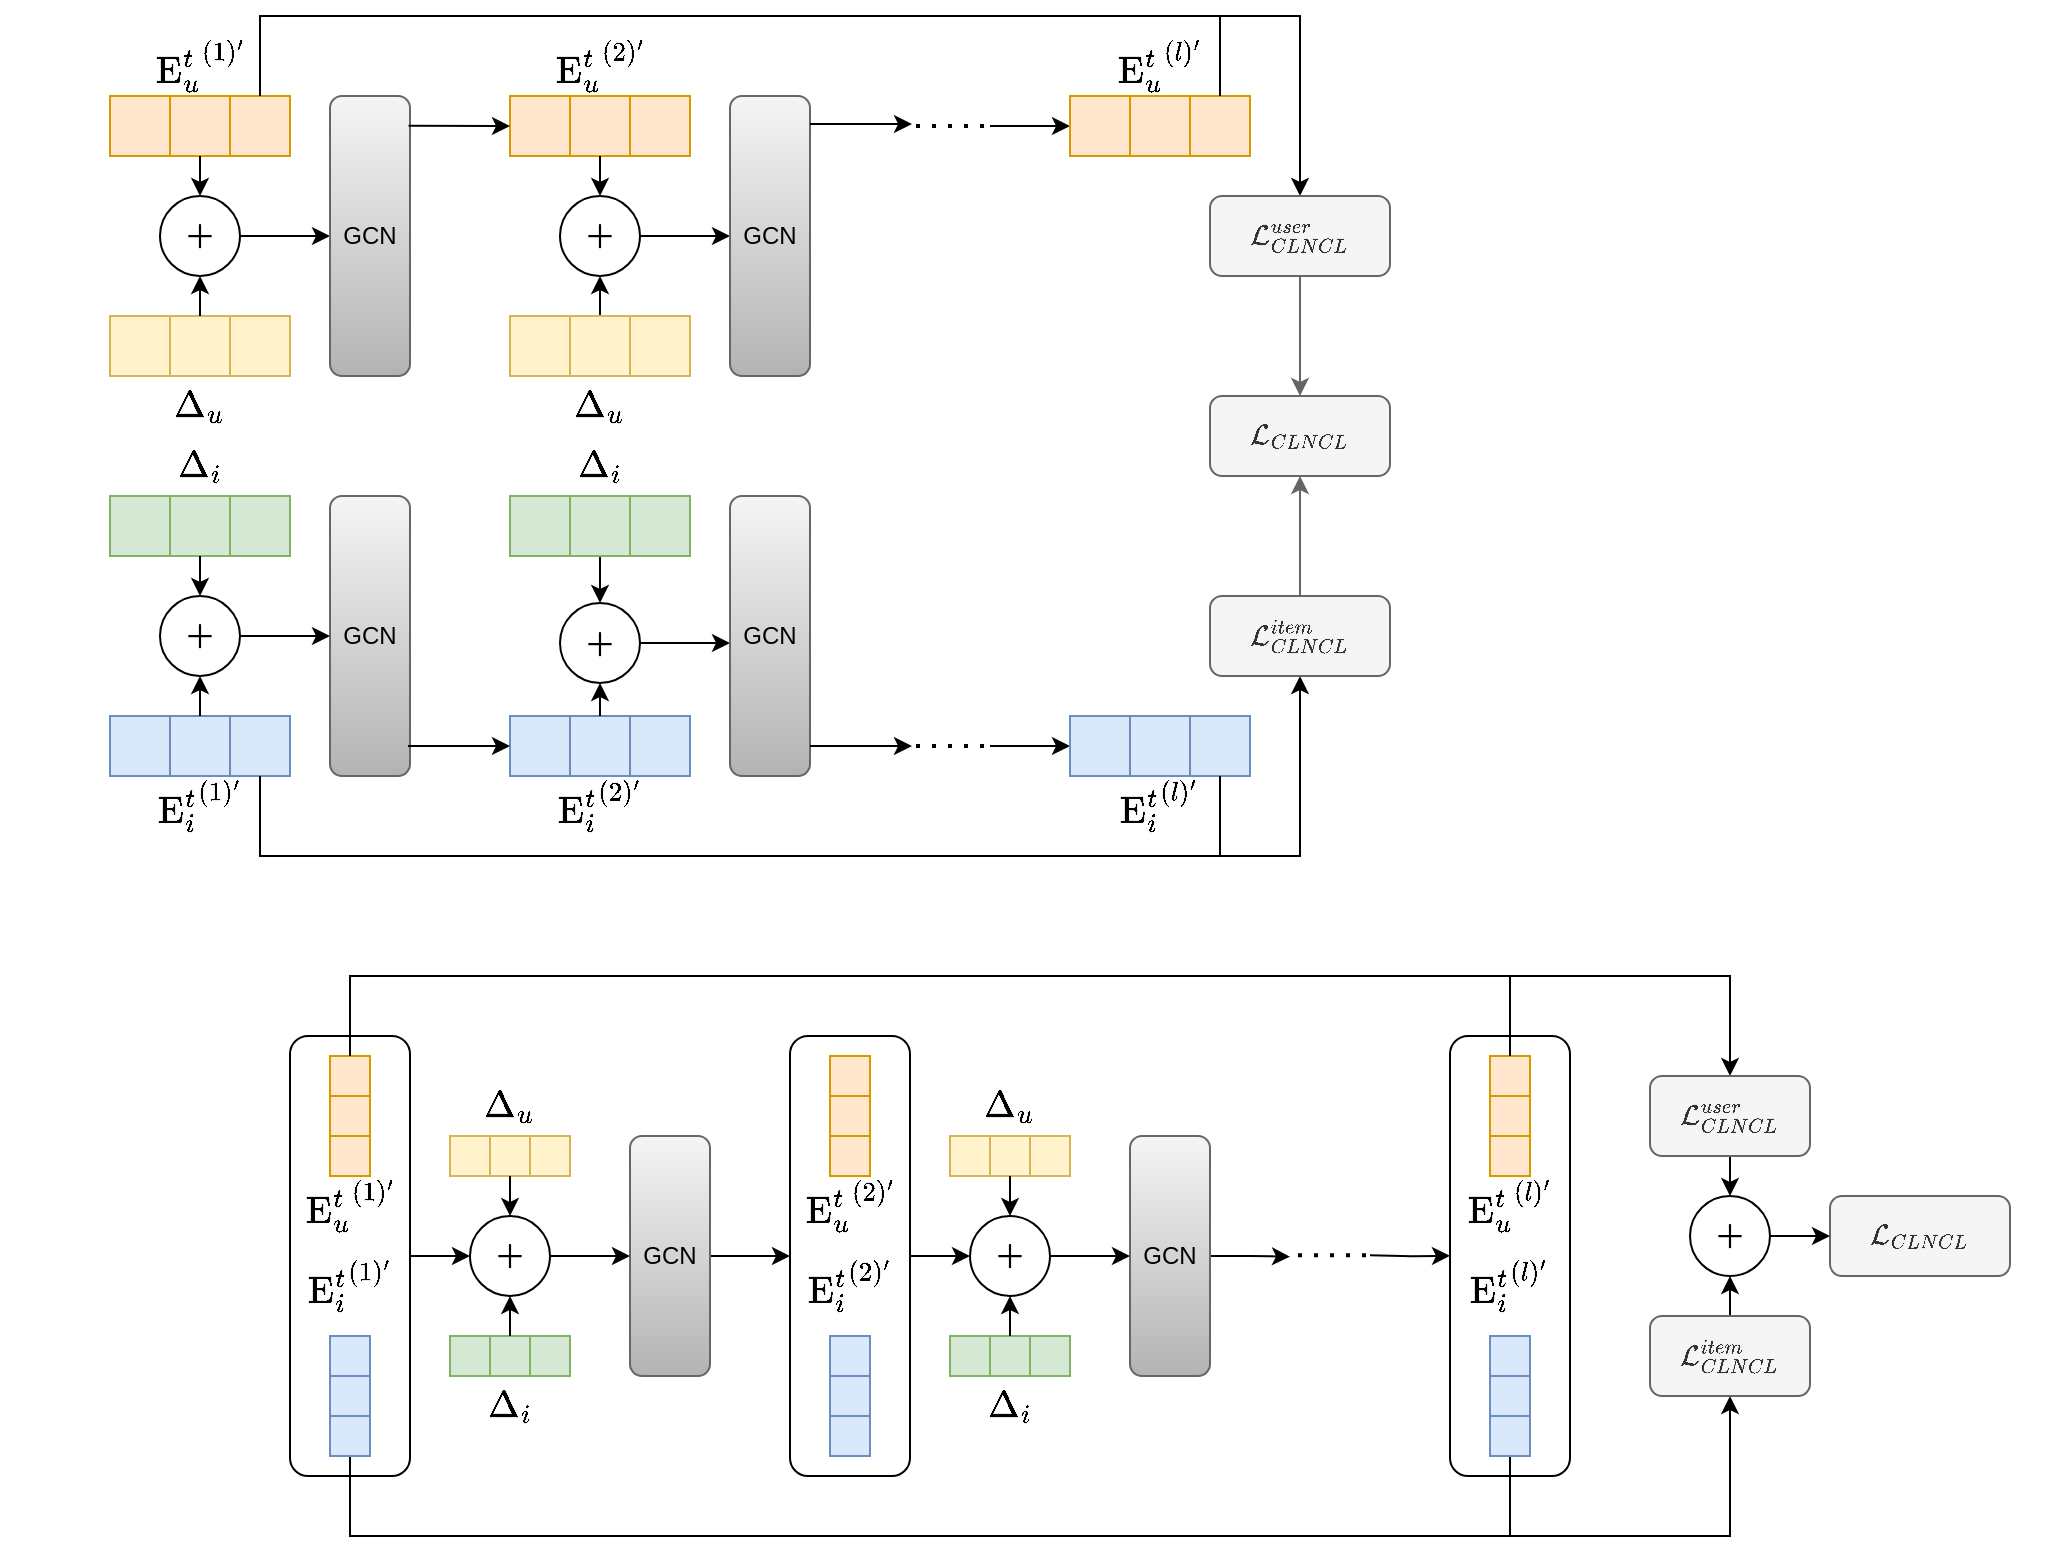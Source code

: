 <mxfile version="24.7.7">
  <diagram name="第 1 页" id="0odNos-ram8B0JtTMt9t">
    <mxGraphModel dx="1155" dy="623" grid="1" gridSize="10" guides="1" tooltips="1" connect="1" arrows="1" fold="1" page="1" pageScale="1" pageWidth="1169" pageHeight="827" math="1" shadow="0">
      <root>
        <mxCell id="0" />
        <mxCell id="1" parent="0" />
        <mxCell id="hxnIVphIfkXCkqFVnGNQ-376" value="" style="rounded=1;whiteSpace=wrap;html=1;" vertex="1" parent="1">
          <mxGeometry x="760" y="520" width="60" height="220" as="geometry" />
        </mxCell>
        <mxCell id="hxnIVphIfkXCkqFVnGNQ-290" value="" style="rounded=1;whiteSpace=wrap;html=1;" vertex="1" parent="1">
          <mxGeometry x="180" y="520" width="60" height="220" as="geometry" />
        </mxCell>
        <mxCell id="hxnIVphIfkXCkqFVnGNQ-313" style="edgeStyle=orthogonalEdgeStyle;rounded=0;orthogonalLoop=1;jettySize=auto;html=1;exitX=1;exitY=0.5;exitDx=0;exitDy=0;entryX=0;entryY=0.5;entryDx=0;entryDy=0;" edge="1" parent="1" source="hxnIVphIfkXCkqFVnGNQ-290" target="hxnIVphIfkXCkqFVnGNQ-314">
          <mxGeometry relative="1" as="geometry">
            <mxPoint x="300" y="630.333" as="targetPoint" />
          </mxGeometry>
        </mxCell>
        <mxCell id="hxnIVphIfkXCkqFVnGNQ-363" style="edgeStyle=orthogonalEdgeStyle;rounded=0;orthogonalLoop=1;jettySize=auto;html=1;exitX=1;exitY=0.5;exitDx=0;exitDy=0;entryX=1;entryY=0.5;entryDx=0;entryDy=0;endArrow=none;endFill=0;" edge="1" parent="1" source="hxnIVphIfkXCkqFVnGNQ-288" target="hxnIVphIfkXCkqFVnGNQ-385">
          <mxGeometry relative="1" as="geometry">
            <mxPoint x="790" y="740" as="targetPoint" />
            <Array as="points">
              <mxPoint x="210" y="770" />
              <mxPoint x="790" y="770" />
            </Array>
          </mxGeometry>
        </mxCell>
        <mxCell id="hxnIVphIfkXCkqFVnGNQ-103" style="edgeStyle=orthogonalEdgeStyle;rounded=0;orthogonalLoop=1;jettySize=auto;html=1;exitX=1;exitY=0.5;exitDx=0;exitDy=0;entryX=0;entryY=0.5;entryDx=0;entryDy=0;" edge="1" parent="1" source="hxnIVphIfkXCkqFVnGNQ-24">
          <mxGeometry relative="1" as="geometry">
            <mxPoint x="200" y="120" as="targetPoint" />
          </mxGeometry>
        </mxCell>
        <mxCell id="hxnIVphIfkXCkqFVnGNQ-24" value="&lt;font style=&quot;font-size: 16px;&quot;&gt;＋&lt;/font&gt;" style="ellipse;whiteSpace=wrap;html=1;aspect=fixed;" vertex="1" parent="1">
          <mxGeometry x="115" y="100" width="40" height="40" as="geometry" />
        </mxCell>
        <mxCell id="hxnIVphIfkXCkqFVnGNQ-38" value="GCN" style="rounded=1;whiteSpace=wrap;html=1;fillColor=#f5f5f5;gradientColor=#b3b3b3;strokeColor=#666666;" vertex="1" parent="1">
          <mxGeometry x="200" y="250" width="40" height="140" as="geometry" />
        </mxCell>
        <mxCell id="hxnIVphIfkXCkqFVnGNQ-217" style="edgeStyle=orthogonalEdgeStyle;rounded=0;orthogonalLoop=1;jettySize=auto;html=1;exitX=1;exitY=0.5;exitDx=0;exitDy=0;entryX=0;entryY=0.5;entryDx=0;entryDy=0;" edge="1" parent="1" source="hxnIVphIfkXCkqFVnGNQ-44" target="hxnIVphIfkXCkqFVnGNQ-38">
          <mxGeometry relative="1" as="geometry" />
        </mxCell>
        <mxCell id="hxnIVphIfkXCkqFVnGNQ-44" value="&lt;font style=&quot;font-size: 16px;&quot;&gt;＋&lt;/font&gt;" style="ellipse;whiteSpace=wrap;html=1;aspect=fixed;" vertex="1" parent="1">
          <mxGeometry x="115" y="300" width="40" height="40" as="geometry" />
        </mxCell>
        <mxCell id="hxnIVphIfkXCkqFVnGNQ-93" value="" style="group" vertex="1" connectable="0" parent="1">
          <mxGeometry x="90" y="20" width="90" height="60" as="geometry" />
        </mxCell>
        <mxCell id="C153-lScjyPloALbCFHb-23" value="&lt;font style=&quot;font-size: 16px;&quot;&gt;$$ {\mathrm{E}_{u}^{t}}^{(1)&#39;}$$&lt;/font&gt;" style="text;html=1;align=center;verticalAlign=middle;whiteSpace=wrap;rounded=0;" parent="hxnIVphIfkXCkqFVnGNQ-93" vertex="1">
          <mxGeometry x="20" width="50" height="30" as="geometry" />
        </mxCell>
        <mxCell id="C153-lScjyPloALbCFHb-29" value="" style="group;fillColor=#ffe6cc;strokeColor=#d79b00;rotation=0;" parent="hxnIVphIfkXCkqFVnGNQ-93" vertex="1" connectable="0">
          <mxGeometry y="30" width="90" height="30" as="geometry" />
        </mxCell>
        <mxCell id="C153-lScjyPloALbCFHb-30" value="" style="whiteSpace=wrap;html=1;aspect=fixed;fillColor=#ffe6cc;strokeColor=#d79b00;rotation=0;" parent="C153-lScjyPloALbCFHb-29" vertex="1">
          <mxGeometry width="30" height="30" as="geometry" />
        </mxCell>
        <mxCell id="C153-lScjyPloALbCFHb-31" value="" style="whiteSpace=wrap;html=1;aspect=fixed;fillColor=#ffe6cc;strokeColor=#d79b00;rotation=0;" parent="C153-lScjyPloALbCFHb-29" vertex="1">
          <mxGeometry x="30" width="30" height="30" as="geometry" />
        </mxCell>
        <mxCell id="C153-lScjyPloALbCFHb-32" value="" style="whiteSpace=wrap;html=1;aspect=fixed;fillColor=#ffe6cc;strokeColor=#d79b00;rotation=0;" parent="C153-lScjyPloALbCFHb-29" vertex="1">
          <mxGeometry x="60" width="30" height="30" as="geometry" />
        </mxCell>
        <mxCell id="hxnIVphIfkXCkqFVnGNQ-94" value="" style="group" vertex="1" connectable="0" parent="1">
          <mxGeometry x="90" y="160" width="90" height="70" as="geometry" />
        </mxCell>
        <mxCell id="hxnIVphIfkXCkqFVnGNQ-16" value="" style="group;fillColor=#fff2cc;strokeColor=#d6b656;rotation=0;" vertex="1" connectable="0" parent="hxnIVphIfkXCkqFVnGNQ-94">
          <mxGeometry width="90" height="30" as="geometry" />
        </mxCell>
        <mxCell id="hxnIVphIfkXCkqFVnGNQ-17" value="" style="whiteSpace=wrap;html=1;aspect=fixed;fillColor=#fff2cc;strokeColor=#d6b656;rotation=0;" vertex="1" parent="hxnIVphIfkXCkqFVnGNQ-16">
          <mxGeometry width="30" height="30" as="geometry" />
        </mxCell>
        <mxCell id="hxnIVphIfkXCkqFVnGNQ-18" value="" style="whiteSpace=wrap;html=1;aspect=fixed;fillColor=#fff2cc;strokeColor=#d6b656;rotation=0;" vertex="1" parent="hxnIVphIfkXCkqFVnGNQ-16">
          <mxGeometry x="30" width="30" height="30" as="geometry" />
        </mxCell>
        <mxCell id="hxnIVphIfkXCkqFVnGNQ-19" value="" style="whiteSpace=wrap;html=1;aspect=fixed;fillColor=#fff2cc;strokeColor=#d6b656;rotation=0;" vertex="1" parent="hxnIVphIfkXCkqFVnGNQ-16">
          <mxGeometry x="60" width="30" height="30" as="geometry" />
        </mxCell>
        <mxCell id="hxnIVphIfkXCkqFVnGNQ-191" value="&lt;span style=&quot;font-size: 16px;&quot;&gt;$$\Delta_u$$&lt;/span&gt;" style="text;html=1;align=center;verticalAlign=middle;whiteSpace=wrap;rounded=0;" vertex="1" parent="hxnIVphIfkXCkqFVnGNQ-94">
          <mxGeometry x="20" y="30" width="50" height="30" as="geometry" />
        </mxCell>
        <mxCell id="hxnIVphIfkXCkqFVnGNQ-95" style="edgeStyle=orthogonalEdgeStyle;rounded=0;orthogonalLoop=1;jettySize=auto;html=1;exitX=0.5;exitY=0;exitDx=0;exitDy=0;entryX=0.5;entryY=1;entryDx=0;entryDy=0;" edge="1" parent="1" source="hxnIVphIfkXCkqFVnGNQ-18" target="hxnIVphIfkXCkqFVnGNQ-24">
          <mxGeometry relative="1" as="geometry" />
        </mxCell>
        <mxCell id="hxnIVphIfkXCkqFVnGNQ-96" style="edgeStyle=orthogonalEdgeStyle;rounded=0;orthogonalLoop=1;jettySize=auto;html=1;exitX=0.5;exitY=1;exitDx=0;exitDy=0;entryX=0.5;entryY=0;entryDx=0;entryDy=0;" edge="1" parent="1" source="C153-lScjyPloALbCFHb-31" target="hxnIVphIfkXCkqFVnGNQ-24">
          <mxGeometry relative="1" as="geometry" />
        </mxCell>
        <mxCell id="hxnIVphIfkXCkqFVnGNQ-97" value="" style="group" vertex="1" connectable="0" parent="1">
          <mxGeometry x="90" y="220" width="90" height="60" as="geometry" />
        </mxCell>
        <mxCell id="hxnIVphIfkXCkqFVnGNQ-34" value="" style="group;fillColor=#d5e8d4;strokeColor=#82b366;rotation=0;" vertex="1" connectable="0" parent="hxnIVphIfkXCkqFVnGNQ-97">
          <mxGeometry y="30" width="90" height="30" as="geometry" />
        </mxCell>
        <mxCell id="hxnIVphIfkXCkqFVnGNQ-35" value="" style="whiteSpace=wrap;html=1;aspect=fixed;fillColor=#d5e8d4;strokeColor=#82b366;rotation=0;" vertex="1" parent="hxnIVphIfkXCkqFVnGNQ-34">
          <mxGeometry width="30" height="30" as="geometry" />
        </mxCell>
        <mxCell id="hxnIVphIfkXCkqFVnGNQ-36" value="" style="whiteSpace=wrap;html=1;aspect=fixed;fillColor=#d5e8d4;strokeColor=#82b366;rotation=0;" vertex="1" parent="hxnIVphIfkXCkqFVnGNQ-34">
          <mxGeometry x="30" width="30" height="30" as="geometry" />
        </mxCell>
        <mxCell id="hxnIVphIfkXCkqFVnGNQ-37" value="" style="whiteSpace=wrap;html=1;aspect=fixed;fillColor=#d5e8d4;strokeColor=#82b366;rotation=0;" vertex="1" parent="hxnIVphIfkXCkqFVnGNQ-34">
          <mxGeometry x="60" width="30" height="30" as="geometry" />
        </mxCell>
        <mxCell id="hxnIVphIfkXCkqFVnGNQ-192" value="&lt;span style=&quot;font-size: 16px;&quot;&gt;$$\Delta_i$$&lt;/span&gt;" style="text;html=1;align=center;verticalAlign=middle;whiteSpace=wrap;rounded=0;" vertex="1" parent="hxnIVphIfkXCkqFVnGNQ-97">
          <mxGeometry x="20" width="50" height="30" as="geometry" />
        </mxCell>
        <mxCell id="hxnIVphIfkXCkqFVnGNQ-98" value="" style="group" vertex="1" connectable="0" parent="1">
          <mxGeometry x="90" y="360" width="90" height="60" as="geometry" />
        </mxCell>
        <mxCell id="C153-lScjyPloALbCFHb-24" value="&lt;font style=&quot;font-size: 16px;&quot;&gt;$$ {\mathrm{E}_{i}^{t}}^{(1)&#39;}$$&lt;/font&gt;" style="text;html=1;align=center;verticalAlign=middle;whiteSpace=wrap;rounded=0;" parent="hxnIVphIfkXCkqFVnGNQ-98" vertex="1">
          <mxGeometry x="20" y="30" width="50" height="30" as="geometry" />
        </mxCell>
        <mxCell id="hxnIVphIfkXCkqFVnGNQ-39" value="" style="group;fillColor=#dae8fc;strokeColor=#6c8ebf;rotation=0;" vertex="1" connectable="0" parent="hxnIVphIfkXCkqFVnGNQ-98">
          <mxGeometry width="90" height="30" as="geometry" />
        </mxCell>
        <mxCell id="hxnIVphIfkXCkqFVnGNQ-40" value="" style="whiteSpace=wrap;html=1;aspect=fixed;fillColor=#dae8fc;strokeColor=#6c8ebf;rotation=0;" vertex="1" parent="hxnIVphIfkXCkqFVnGNQ-39">
          <mxGeometry width="30" height="30" as="geometry" />
        </mxCell>
        <mxCell id="hxnIVphIfkXCkqFVnGNQ-41" value="" style="whiteSpace=wrap;html=1;aspect=fixed;fillColor=#dae8fc;strokeColor=#6c8ebf;rotation=0;" vertex="1" parent="hxnIVphIfkXCkqFVnGNQ-39">
          <mxGeometry x="30" width="30" height="30" as="geometry" />
        </mxCell>
        <mxCell id="hxnIVphIfkXCkqFVnGNQ-42" value="" style="whiteSpace=wrap;html=1;aspect=fixed;fillColor=#dae8fc;strokeColor=#6c8ebf;rotation=0;" vertex="1" parent="hxnIVphIfkXCkqFVnGNQ-39">
          <mxGeometry x="60" width="30" height="30" as="geometry" />
        </mxCell>
        <mxCell id="hxnIVphIfkXCkqFVnGNQ-100" style="edgeStyle=orthogonalEdgeStyle;rounded=0;orthogonalLoop=1;jettySize=auto;html=1;exitX=0.5;exitY=1;exitDx=0;exitDy=0;entryX=0.5;entryY=0;entryDx=0;entryDy=0;" edge="1" parent="1" source="hxnIVphIfkXCkqFVnGNQ-36" target="hxnIVphIfkXCkqFVnGNQ-44">
          <mxGeometry relative="1" as="geometry" />
        </mxCell>
        <mxCell id="hxnIVphIfkXCkqFVnGNQ-101" style="edgeStyle=orthogonalEdgeStyle;rounded=0;orthogonalLoop=1;jettySize=auto;html=1;exitX=0.5;exitY=0;exitDx=0;exitDy=0;entryX=0.5;entryY=1;entryDx=0;entryDy=0;" edge="1" parent="1" source="hxnIVphIfkXCkqFVnGNQ-41" target="hxnIVphIfkXCkqFVnGNQ-44">
          <mxGeometry relative="1" as="geometry" />
        </mxCell>
        <mxCell id="hxnIVphIfkXCkqFVnGNQ-139" style="edgeStyle=orthogonalEdgeStyle;rounded=0;orthogonalLoop=1;jettySize=auto;html=1;exitX=1;exitY=0.5;exitDx=0;exitDy=0;entryX=0;entryY=0.5;entryDx=0;entryDy=0;" edge="1" parent="1" source="hxnIVphIfkXCkqFVnGNQ-140">
          <mxGeometry relative="1" as="geometry">
            <mxPoint x="400" y="120" as="targetPoint" />
          </mxGeometry>
        </mxCell>
        <mxCell id="hxnIVphIfkXCkqFVnGNQ-140" value="&lt;font style=&quot;font-size: 16px;&quot;&gt;＋&lt;/font&gt;" style="ellipse;whiteSpace=wrap;html=1;aspect=fixed;" vertex="1" parent="1">
          <mxGeometry x="315" y="100" width="40" height="40" as="geometry" />
        </mxCell>
        <mxCell id="hxnIVphIfkXCkqFVnGNQ-141" value="" style="group" vertex="1" connectable="0" parent="1">
          <mxGeometry x="290" y="20" width="90" height="60" as="geometry" />
        </mxCell>
        <mxCell id="hxnIVphIfkXCkqFVnGNQ-142" value="&lt;font style=&quot;font-size: 16px;&quot;&gt;$$ {\mathrm{E}_{u}^{t}}^{(2)&#39;}$$&lt;/font&gt;" style="text;html=1;align=center;verticalAlign=middle;whiteSpace=wrap;rounded=0;" vertex="1" parent="hxnIVphIfkXCkqFVnGNQ-141">
          <mxGeometry x="20" width="50" height="30" as="geometry" />
        </mxCell>
        <mxCell id="hxnIVphIfkXCkqFVnGNQ-143" value="" style="group;fillColor=#ffe6cc;strokeColor=#d79b00;rotation=0;" vertex="1" connectable="0" parent="hxnIVphIfkXCkqFVnGNQ-141">
          <mxGeometry y="30" width="90" height="30" as="geometry" />
        </mxCell>
        <mxCell id="hxnIVphIfkXCkqFVnGNQ-144" value="" style="whiteSpace=wrap;html=1;aspect=fixed;fillColor=#ffe6cc;strokeColor=#d79b00;rotation=0;" vertex="1" parent="hxnIVphIfkXCkqFVnGNQ-143">
          <mxGeometry width="30" height="30" as="geometry" />
        </mxCell>
        <mxCell id="hxnIVphIfkXCkqFVnGNQ-145" value="" style="whiteSpace=wrap;html=1;aspect=fixed;fillColor=#ffe6cc;strokeColor=#d79b00;rotation=0;" vertex="1" parent="hxnIVphIfkXCkqFVnGNQ-143">
          <mxGeometry x="30" width="30" height="30" as="geometry" />
        </mxCell>
        <mxCell id="hxnIVphIfkXCkqFVnGNQ-146" value="" style="whiteSpace=wrap;html=1;aspect=fixed;fillColor=#ffe6cc;strokeColor=#d79b00;rotation=0;" vertex="1" parent="hxnIVphIfkXCkqFVnGNQ-143">
          <mxGeometry x="60" width="30" height="30" as="geometry" />
        </mxCell>
        <mxCell id="hxnIVphIfkXCkqFVnGNQ-153" style="edgeStyle=orthogonalEdgeStyle;rounded=0;orthogonalLoop=1;jettySize=auto;html=1;exitX=0.5;exitY=0;exitDx=0;exitDy=0;entryX=0.5;entryY=1;entryDx=0;entryDy=0;" edge="1" parent="1" target="hxnIVphIfkXCkqFVnGNQ-140">
          <mxGeometry relative="1" as="geometry">
            <mxPoint x="335" y="160" as="sourcePoint" />
          </mxGeometry>
        </mxCell>
        <mxCell id="hxnIVphIfkXCkqFVnGNQ-154" style="edgeStyle=orthogonalEdgeStyle;rounded=0;orthogonalLoop=1;jettySize=auto;html=1;exitX=0.5;exitY=1;exitDx=0;exitDy=0;entryX=0.5;entryY=0;entryDx=0;entryDy=0;" edge="1" parent="1" source="hxnIVphIfkXCkqFVnGNQ-145" target="hxnIVphIfkXCkqFVnGNQ-140">
          <mxGeometry relative="1" as="geometry" />
        </mxCell>
        <mxCell id="hxnIVphIfkXCkqFVnGNQ-172" style="edgeStyle=orthogonalEdgeStyle;rounded=0;orthogonalLoop=1;jettySize=auto;html=1;exitX=1;exitY=0.5;exitDx=0;exitDy=0;entryX=0;entryY=0.5;entryDx=0;entryDy=0;" edge="1" parent="1" source="hxnIVphIfkXCkqFVnGNQ-173">
          <mxGeometry relative="1" as="geometry">
            <mxPoint x="400" y="323.5" as="targetPoint" />
          </mxGeometry>
        </mxCell>
        <mxCell id="hxnIVphIfkXCkqFVnGNQ-173" value="&lt;font style=&quot;font-size: 16px;&quot;&gt;＋&lt;/font&gt;" style="ellipse;whiteSpace=wrap;html=1;aspect=fixed;" vertex="1" parent="1">
          <mxGeometry x="315" y="303.5" width="40" height="40" as="geometry" />
        </mxCell>
        <mxCell id="hxnIVphIfkXCkqFVnGNQ-180" value="" style="group" vertex="1" connectable="0" parent="1">
          <mxGeometry x="290" y="360" width="90" height="60" as="geometry" />
        </mxCell>
        <mxCell id="hxnIVphIfkXCkqFVnGNQ-181" value="&lt;font style=&quot;font-size: 16px;&quot;&gt;$$ {\mathrm{E}_{i}^{t}}^{(2)&#39;}$$&lt;/font&gt;" style="text;html=1;align=center;verticalAlign=middle;whiteSpace=wrap;rounded=0;" vertex="1" parent="hxnIVphIfkXCkqFVnGNQ-180">
          <mxGeometry x="20" y="30" width="50" height="30" as="geometry" />
        </mxCell>
        <mxCell id="hxnIVphIfkXCkqFVnGNQ-182" value="" style="group;fillColor=#dae8fc;strokeColor=#6c8ebf;rotation=0;" vertex="1" connectable="0" parent="hxnIVphIfkXCkqFVnGNQ-180">
          <mxGeometry width="90" height="30" as="geometry" />
        </mxCell>
        <mxCell id="hxnIVphIfkXCkqFVnGNQ-183" value="" style="whiteSpace=wrap;html=1;aspect=fixed;fillColor=#dae8fc;strokeColor=#6c8ebf;rotation=0;" vertex="1" parent="hxnIVphIfkXCkqFVnGNQ-182">
          <mxGeometry width="30" height="30" as="geometry" />
        </mxCell>
        <mxCell id="hxnIVphIfkXCkqFVnGNQ-184" value="" style="whiteSpace=wrap;html=1;aspect=fixed;fillColor=#dae8fc;strokeColor=#6c8ebf;rotation=0;" vertex="1" parent="hxnIVphIfkXCkqFVnGNQ-182">
          <mxGeometry x="30" width="30" height="30" as="geometry" />
        </mxCell>
        <mxCell id="hxnIVphIfkXCkqFVnGNQ-185" value="" style="whiteSpace=wrap;html=1;aspect=fixed;fillColor=#dae8fc;strokeColor=#6c8ebf;rotation=0;" vertex="1" parent="hxnIVphIfkXCkqFVnGNQ-182">
          <mxGeometry x="60" width="30" height="30" as="geometry" />
        </mxCell>
        <mxCell id="hxnIVphIfkXCkqFVnGNQ-186" style="edgeStyle=orthogonalEdgeStyle;rounded=0;orthogonalLoop=1;jettySize=auto;html=1;exitX=0.5;exitY=1;exitDx=0;exitDy=0;entryX=0.5;entryY=0;entryDx=0;entryDy=0;" edge="1" parent="1" target="hxnIVphIfkXCkqFVnGNQ-173">
          <mxGeometry relative="1" as="geometry">
            <mxPoint x="335" y="280" as="sourcePoint" />
          </mxGeometry>
        </mxCell>
        <mxCell id="hxnIVphIfkXCkqFVnGNQ-187" style="edgeStyle=orthogonalEdgeStyle;rounded=0;orthogonalLoop=1;jettySize=auto;html=1;exitX=0.5;exitY=0;exitDx=0;exitDy=0;entryX=0.5;entryY=1;entryDx=0;entryDy=0;" edge="1" parent="1" source="hxnIVphIfkXCkqFVnGNQ-184" target="hxnIVphIfkXCkqFVnGNQ-173">
          <mxGeometry relative="1" as="geometry" />
        </mxCell>
        <mxCell id="hxnIVphIfkXCkqFVnGNQ-198" value="" style="group" vertex="1" connectable="0" parent="1">
          <mxGeometry x="290" y="160" width="90" height="70" as="geometry" />
        </mxCell>
        <mxCell id="hxnIVphIfkXCkqFVnGNQ-199" value="" style="group;fillColor=#fff2cc;strokeColor=#d6b656;rotation=0;" vertex="1" connectable="0" parent="hxnIVphIfkXCkqFVnGNQ-198">
          <mxGeometry width="90" height="30" as="geometry" />
        </mxCell>
        <mxCell id="hxnIVphIfkXCkqFVnGNQ-200" value="" style="whiteSpace=wrap;html=1;aspect=fixed;fillColor=#fff2cc;strokeColor=#d6b656;rotation=0;" vertex="1" parent="hxnIVphIfkXCkqFVnGNQ-199">
          <mxGeometry width="30" height="30" as="geometry" />
        </mxCell>
        <mxCell id="hxnIVphIfkXCkqFVnGNQ-201" value="" style="whiteSpace=wrap;html=1;aspect=fixed;fillColor=#fff2cc;strokeColor=#d6b656;rotation=0;" vertex="1" parent="hxnIVphIfkXCkqFVnGNQ-199">
          <mxGeometry x="30" width="30" height="30" as="geometry" />
        </mxCell>
        <mxCell id="hxnIVphIfkXCkqFVnGNQ-202" value="" style="whiteSpace=wrap;html=1;aspect=fixed;fillColor=#fff2cc;strokeColor=#d6b656;rotation=0;" vertex="1" parent="hxnIVphIfkXCkqFVnGNQ-199">
          <mxGeometry x="60" width="30" height="30" as="geometry" />
        </mxCell>
        <mxCell id="hxnIVphIfkXCkqFVnGNQ-203" value="&lt;span style=&quot;font-size: 16px;&quot;&gt;$$\Delta_u$$&lt;/span&gt;" style="text;html=1;align=center;verticalAlign=middle;whiteSpace=wrap;rounded=0;" vertex="1" parent="hxnIVphIfkXCkqFVnGNQ-198">
          <mxGeometry x="20" y="30" width="50" height="30" as="geometry" />
        </mxCell>
        <mxCell id="hxnIVphIfkXCkqFVnGNQ-204" value="" style="group" vertex="1" connectable="0" parent="1">
          <mxGeometry x="290" y="220" width="90" height="60" as="geometry" />
        </mxCell>
        <mxCell id="hxnIVphIfkXCkqFVnGNQ-205" value="" style="group;fillColor=#d5e8d4;strokeColor=#82b366;rotation=0;" vertex="1" connectable="0" parent="hxnIVphIfkXCkqFVnGNQ-204">
          <mxGeometry y="30" width="90" height="30" as="geometry" />
        </mxCell>
        <mxCell id="hxnIVphIfkXCkqFVnGNQ-206" value="" style="whiteSpace=wrap;html=1;aspect=fixed;fillColor=#d5e8d4;strokeColor=#82b366;rotation=0;" vertex="1" parent="hxnIVphIfkXCkqFVnGNQ-205">
          <mxGeometry width="30" height="30" as="geometry" />
        </mxCell>
        <mxCell id="hxnIVphIfkXCkqFVnGNQ-207" value="" style="whiteSpace=wrap;html=1;aspect=fixed;fillColor=#d5e8d4;strokeColor=#82b366;rotation=0;" vertex="1" parent="hxnIVphIfkXCkqFVnGNQ-205">
          <mxGeometry x="30" width="30" height="30" as="geometry" />
        </mxCell>
        <mxCell id="hxnIVphIfkXCkqFVnGNQ-208" value="" style="whiteSpace=wrap;html=1;aspect=fixed;fillColor=#d5e8d4;strokeColor=#82b366;rotation=0;" vertex="1" parent="hxnIVphIfkXCkqFVnGNQ-205">
          <mxGeometry x="60" width="30" height="30" as="geometry" />
        </mxCell>
        <mxCell id="hxnIVphIfkXCkqFVnGNQ-209" value="&lt;span style=&quot;font-size: 16px;&quot;&gt;$$\Delta_i$$&lt;/span&gt;" style="text;html=1;align=center;verticalAlign=middle;whiteSpace=wrap;rounded=0;" vertex="1" parent="hxnIVphIfkXCkqFVnGNQ-204">
          <mxGeometry x="20" width="50" height="30" as="geometry" />
        </mxCell>
        <mxCell id="hxnIVphIfkXCkqFVnGNQ-211" value="GCN" style="rounded=1;whiteSpace=wrap;html=1;fillColor=#f5f5f5;gradientColor=#b3b3b3;strokeColor=#666666;" vertex="1" parent="1">
          <mxGeometry x="200" y="50" width="40" height="140" as="geometry" />
        </mxCell>
        <mxCell id="hxnIVphIfkXCkqFVnGNQ-220" value="" style="endArrow=classic;html=1;rounded=0;exitX=0.982;exitY=0.106;exitDx=0;exitDy=0;exitPerimeter=0;" edge="1" parent="1" source="hxnIVphIfkXCkqFVnGNQ-211">
          <mxGeometry width="50" height="50" relative="1" as="geometry">
            <mxPoint x="250" y="100" as="sourcePoint" />
            <mxPoint x="290" y="65" as="targetPoint" />
          </mxGeometry>
        </mxCell>
        <mxCell id="hxnIVphIfkXCkqFVnGNQ-221" value="" style="endArrow=classic;html=1;rounded=0;exitX=0.982;exitY=0.106;exitDx=0;exitDy=0;exitPerimeter=0;" edge="1" parent="1">
          <mxGeometry width="50" height="50" relative="1" as="geometry">
            <mxPoint x="239" y="375" as="sourcePoint" />
            <mxPoint x="290" y="375" as="targetPoint" />
          </mxGeometry>
        </mxCell>
        <mxCell id="hxnIVphIfkXCkqFVnGNQ-222" value="GCN" style="rounded=1;whiteSpace=wrap;html=1;fillColor=#f5f5f5;gradientColor=#b3b3b3;strokeColor=#666666;" vertex="1" parent="1">
          <mxGeometry x="400" y="50" width="40" height="140" as="geometry" />
        </mxCell>
        <mxCell id="hxnIVphIfkXCkqFVnGNQ-223" value="GCN" style="rounded=1;whiteSpace=wrap;html=1;fillColor=#f5f5f5;gradientColor=#b3b3b3;strokeColor=#666666;" vertex="1" parent="1">
          <mxGeometry x="400" y="250" width="40" height="140" as="geometry" />
        </mxCell>
        <mxCell id="hxnIVphIfkXCkqFVnGNQ-224" value="" style="endArrow=classic;html=1;rounded=0;exitX=0.982;exitY=0.106;exitDx=0;exitDy=0;exitPerimeter=0;" edge="1" parent="1">
          <mxGeometry width="50" height="50" relative="1" as="geometry">
            <mxPoint x="440" y="64.0" as="sourcePoint" />
            <mxPoint x="491" y="64.0" as="targetPoint" />
          </mxGeometry>
        </mxCell>
        <mxCell id="hxnIVphIfkXCkqFVnGNQ-225" value="" style="endArrow=classic;html=1;rounded=0;exitX=0.982;exitY=0.106;exitDx=0;exitDy=0;exitPerimeter=0;" edge="1" parent="1">
          <mxGeometry width="50" height="50" relative="1" as="geometry">
            <mxPoint x="440" y="375" as="sourcePoint" />
            <mxPoint x="491" y="375" as="targetPoint" />
          </mxGeometry>
        </mxCell>
        <mxCell id="hxnIVphIfkXCkqFVnGNQ-227" value="" style="endArrow=none;dashed=1;html=1;dashPattern=1 3;strokeWidth=2;rounded=0;" edge="1" parent="1">
          <mxGeometry width="50" height="50" relative="1" as="geometry">
            <mxPoint x="493" y="65" as="sourcePoint" />
            <mxPoint x="533" y="65" as="targetPoint" />
          </mxGeometry>
        </mxCell>
        <mxCell id="hxnIVphIfkXCkqFVnGNQ-228" value="" style="endArrow=none;dashed=1;html=1;dashPattern=1 3;strokeWidth=2;rounded=0;" edge="1" parent="1">
          <mxGeometry width="50" height="50" relative="1" as="geometry">
            <mxPoint x="493" y="375" as="sourcePoint" />
            <mxPoint x="533" y="375" as="targetPoint" />
          </mxGeometry>
        </mxCell>
        <mxCell id="hxnIVphIfkXCkqFVnGNQ-229" value="" style="endArrow=classic;html=1;rounded=0;exitX=0.982;exitY=0.106;exitDx=0;exitDy=0;exitPerimeter=0;" edge="1" parent="1">
          <mxGeometry width="50" height="50" relative="1" as="geometry">
            <mxPoint x="530" y="65" as="sourcePoint" />
            <mxPoint x="570" y="65" as="targetPoint" />
          </mxGeometry>
        </mxCell>
        <mxCell id="hxnIVphIfkXCkqFVnGNQ-230" value="" style="endArrow=classic;html=1;rounded=0;exitX=0.982;exitY=0.106;exitDx=0;exitDy=0;exitPerimeter=0;" edge="1" parent="1">
          <mxGeometry width="50" height="50" relative="1" as="geometry">
            <mxPoint x="530" y="375" as="sourcePoint" />
            <mxPoint x="570" y="375" as="targetPoint" />
          </mxGeometry>
        </mxCell>
        <mxCell id="hxnIVphIfkXCkqFVnGNQ-233" value="" style="group" vertex="1" connectable="0" parent="1">
          <mxGeometry x="570" y="20" width="90" height="60" as="geometry" />
        </mxCell>
        <mxCell id="hxnIVphIfkXCkqFVnGNQ-234" value="&lt;font style=&quot;font-size: 16px;&quot;&gt;$$ {\mathrm{E}_{u}^{t}}^{(l)&#39;}$$&lt;/font&gt;" style="text;html=1;align=center;verticalAlign=middle;whiteSpace=wrap;rounded=0;" vertex="1" parent="hxnIVphIfkXCkqFVnGNQ-233">
          <mxGeometry x="20" width="50" height="30" as="geometry" />
        </mxCell>
        <mxCell id="hxnIVphIfkXCkqFVnGNQ-235" value="" style="group;fillColor=#ffe6cc;strokeColor=#d79b00;rotation=0;" vertex="1" connectable="0" parent="hxnIVphIfkXCkqFVnGNQ-233">
          <mxGeometry y="30" width="90" height="30" as="geometry" />
        </mxCell>
        <mxCell id="hxnIVphIfkXCkqFVnGNQ-236" value="" style="whiteSpace=wrap;html=1;aspect=fixed;fillColor=#ffe6cc;strokeColor=#d79b00;rotation=0;" vertex="1" parent="hxnIVphIfkXCkqFVnGNQ-235">
          <mxGeometry width="30" height="30" as="geometry" />
        </mxCell>
        <mxCell id="hxnIVphIfkXCkqFVnGNQ-237" value="" style="whiteSpace=wrap;html=1;aspect=fixed;fillColor=#ffe6cc;strokeColor=#d79b00;rotation=0;" vertex="1" parent="hxnIVphIfkXCkqFVnGNQ-235">
          <mxGeometry x="30" width="30" height="30" as="geometry" />
        </mxCell>
        <mxCell id="hxnIVphIfkXCkqFVnGNQ-238" value="" style="whiteSpace=wrap;html=1;aspect=fixed;fillColor=#ffe6cc;strokeColor=#d79b00;rotation=0;" vertex="1" parent="hxnIVphIfkXCkqFVnGNQ-235">
          <mxGeometry x="60" width="30" height="30" as="geometry" />
        </mxCell>
        <mxCell id="hxnIVphIfkXCkqFVnGNQ-243" value="" style="group" vertex="1" connectable="0" parent="1">
          <mxGeometry x="570" y="360" width="90" height="60" as="geometry" />
        </mxCell>
        <mxCell id="hxnIVphIfkXCkqFVnGNQ-244" value="&lt;font style=&quot;font-size: 16px;&quot;&gt;$$ {\mathrm{E}_{i}^{t}}^{(l)&#39;}$$&lt;/font&gt;" style="text;html=1;align=center;verticalAlign=middle;whiteSpace=wrap;rounded=0;" vertex="1" parent="hxnIVphIfkXCkqFVnGNQ-243">
          <mxGeometry x="20" y="30" width="50" height="30" as="geometry" />
        </mxCell>
        <mxCell id="hxnIVphIfkXCkqFVnGNQ-245" value="" style="group;fillColor=#dae8fc;strokeColor=#6c8ebf;rotation=0;" vertex="1" connectable="0" parent="hxnIVphIfkXCkqFVnGNQ-243">
          <mxGeometry width="90" height="30" as="geometry" />
        </mxCell>
        <mxCell id="hxnIVphIfkXCkqFVnGNQ-246" value="" style="whiteSpace=wrap;html=1;aspect=fixed;fillColor=#dae8fc;strokeColor=#6c8ebf;rotation=0;" vertex="1" parent="hxnIVphIfkXCkqFVnGNQ-245">
          <mxGeometry width="30" height="30" as="geometry" />
        </mxCell>
        <mxCell id="hxnIVphIfkXCkqFVnGNQ-247" value="" style="whiteSpace=wrap;html=1;aspect=fixed;fillColor=#dae8fc;strokeColor=#6c8ebf;rotation=0;" vertex="1" parent="hxnIVphIfkXCkqFVnGNQ-245">
          <mxGeometry x="30" width="30" height="30" as="geometry" />
        </mxCell>
        <mxCell id="hxnIVphIfkXCkqFVnGNQ-248" value="" style="whiteSpace=wrap;html=1;aspect=fixed;fillColor=#dae8fc;strokeColor=#6c8ebf;rotation=0;" vertex="1" parent="hxnIVphIfkXCkqFVnGNQ-245">
          <mxGeometry x="60" width="30" height="30" as="geometry" />
        </mxCell>
        <mxCell id="hxnIVphIfkXCkqFVnGNQ-266" style="edgeStyle=orthogonalEdgeStyle;rounded=0;orthogonalLoop=1;jettySize=auto;html=1;exitX=0.5;exitY=0;exitDx=0;exitDy=0;entryX=0.5;entryY=0;entryDx=0;entryDy=0;startArrow=none;startFill=0;endArrow=none;endFill=0;" edge="1" parent="1" source="C153-lScjyPloALbCFHb-32" target="hxnIVphIfkXCkqFVnGNQ-238">
          <mxGeometry relative="1" as="geometry">
            <Array as="points">
              <mxPoint x="165" y="10" />
              <mxPoint x="645" y="10" />
            </Array>
          </mxGeometry>
        </mxCell>
        <mxCell id="hxnIVphIfkXCkqFVnGNQ-267" style="edgeStyle=orthogonalEdgeStyle;rounded=0;orthogonalLoop=1;jettySize=auto;html=1;exitX=0.5;exitY=1;exitDx=0;exitDy=0;entryX=0.5;entryY=1;entryDx=0;entryDy=0;startArrow=none;startFill=0;endArrow=none;endFill=0;" edge="1" parent="1" source="hxnIVphIfkXCkqFVnGNQ-42" target="hxnIVphIfkXCkqFVnGNQ-248">
          <mxGeometry relative="1" as="geometry">
            <Array as="points">
              <mxPoint x="165" y="430" />
              <mxPoint x="645" y="430" />
            </Array>
          </mxGeometry>
        </mxCell>
        <mxCell id="hxnIVphIfkXCkqFVnGNQ-268" value="" style="endArrow=classic;html=1;rounded=0;entryX=0.5;entryY=0;entryDx=0;entryDy=0;" edge="1" parent="1" target="hxnIVphIfkXCkqFVnGNQ-271">
          <mxGeometry width="50" height="50" relative="1" as="geometry">
            <mxPoint x="645" y="10" as="sourcePoint" />
            <mxPoint x="740" y="180" as="targetPoint" />
            <Array as="points">
              <mxPoint x="685" y="10" />
            </Array>
          </mxGeometry>
        </mxCell>
        <mxCell id="hxnIVphIfkXCkqFVnGNQ-269" value="" style="endArrow=classic;html=1;rounded=0;entryX=0.5;entryY=1;entryDx=0;entryDy=0;" edge="1" parent="1" target="hxnIVphIfkXCkqFVnGNQ-270">
          <mxGeometry width="50" height="50" relative="1" as="geometry">
            <mxPoint x="645" y="430" as="sourcePoint" />
            <mxPoint x="740" y="230" as="targetPoint" />
            <Array as="points">
              <mxPoint x="685" y="430" />
            </Array>
          </mxGeometry>
        </mxCell>
        <mxCell id="hxnIVphIfkXCkqFVnGNQ-274" style="edgeStyle=orthogonalEdgeStyle;rounded=0;orthogonalLoop=1;jettySize=auto;html=1;exitX=0.5;exitY=0;exitDx=0;exitDy=0;entryX=0.5;entryY=1;entryDx=0;entryDy=0;fillColor=#f5f5f5;strokeColor=#666666;" edge="1" parent="1" source="hxnIVphIfkXCkqFVnGNQ-270" target="hxnIVphIfkXCkqFVnGNQ-272">
          <mxGeometry relative="1" as="geometry" />
        </mxCell>
        <mxCell id="hxnIVphIfkXCkqFVnGNQ-270" value="$$\mathcal{L}_{CLNCL}^{item}$$" style="rounded=1;whiteSpace=wrap;html=1;fillColor=#f5f5f5;strokeColor=#666666;fontColor=#333333;" vertex="1" parent="1">
          <mxGeometry x="640" y="300" width="90" height="40" as="geometry" />
        </mxCell>
        <mxCell id="hxnIVphIfkXCkqFVnGNQ-273" style="edgeStyle=orthogonalEdgeStyle;rounded=0;orthogonalLoop=1;jettySize=auto;html=1;exitX=0.5;exitY=1;exitDx=0;exitDy=0;entryX=0.5;entryY=0;entryDx=0;entryDy=0;fillColor=#f5f5f5;strokeColor=#666666;" edge="1" parent="1" source="hxnIVphIfkXCkqFVnGNQ-271" target="hxnIVphIfkXCkqFVnGNQ-272">
          <mxGeometry relative="1" as="geometry" />
        </mxCell>
        <mxCell id="hxnIVphIfkXCkqFVnGNQ-271" value="$$\mathcal{L}_{CLNCL}^{user}$$" style="rounded=1;whiteSpace=wrap;html=1;fillColor=#f5f5f5;strokeColor=#666666;fontColor=#333333;" vertex="1" parent="1">
          <mxGeometry x="640" y="100" width="90" height="40" as="geometry" />
        </mxCell>
        <mxCell id="hxnIVphIfkXCkqFVnGNQ-272" value="$$\mathcal{L}_{CLNCL}$$" style="rounded=1;whiteSpace=wrap;html=1;fillColor=#f5f5f5;strokeColor=#666666;fontColor=#333333;" vertex="1" parent="1">
          <mxGeometry x="640" y="200" width="90" height="40" as="geometry" />
        </mxCell>
        <mxCell id="hxnIVphIfkXCkqFVnGNQ-276" value="&lt;font style=&quot;font-size: 16px;&quot;&gt;$$ {\mathrm{E}_{u}^{t}}^{(1)&#39;}$$&lt;/font&gt;" style="text;html=1;align=center;verticalAlign=middle;whiteSpace=wrap;rounded=0;" vertex="1" parent="1">
          <mxGeometry x="185" y="590" width="50" height="30" as="geometry" />
        </mxCell>
        <mxCell id="hxnIVphIfkXCkqFVnGNQ-283" value="" style="group" vertex="1" connectable="0" parent="1">
          <mxGeometry x="200" y="530" width="20" height="60" as="geometry" />
        </mxCell>
        <mxCell id="hxnIVphIfkXCkqFVnGNQ-278" value="" style="whiteSpace=wrap;html=1;aspect=fixed;fillColor=#ffe6cc;strokeColor=#d79b00;rotation=90;movable=1;resizable=1;rotatable=1;deletable=1;editable=1;locked=0;connectable=1;container=0;" vertex="1" parent="hxnIVphIfkXCkqFVnGNQ-283">
          <mxGeometry width="20" height="20" as="geometry" />
        </mxCell>
        <mxCell id="hxnIVphIfkXCkqFVnGNQ-281" value="" style="whiteSpace=wrap;html=1;aspect=fixed;fillColor=#ffe6cc;strokeColor=#d79b00;rotation=90;movable=1;resizable=1;rotatable=1;deletable=1;editable=1;locked=0;connectable=1;container=0;" vertex="1" parent="hxnIVphIfkXCkqFVnGNQ-283">
          <mxGeometry y="20" width="20" height="20" as="geometry" />
        </mxCell>
        <mxCell id="hxnIVphIfkXCkqFVnGNQ-282" value="" style="whiteSpace=wrap;html=1;aspect=fixed;fillColor=#ffe6cc;strokeColor=#d79b00;rotation=90;movable=1;resizable=1;rotatable=1;deletable=1;editable=1;locked=0;connectable=1;container=0;" vertex="1" parent="hxnIVphIfkXCkqFVnGNQ-283">
          <mxGeometry y="40" width="20" height="20" as="geometry" />
        </mxCell>
        <mxCell id="hxnIVphIfkXCkqFVnGNQ-285" value="" style="group;fillColor=#dae8fc;strokeColor=#6c8ebf;" vertex="1" connectable="0" parent="1">
          <mxGeometry x="200" y="670" width="20" height="60" as="geometry" />
        </mxCell>
        <mxCell id="hxnIVphIfkXCkqFVnGNQ-286" value="" style="whiteSpace=wrap;html=1;aspect=fixed;fillColor=#dae8fc;strokeColor=#6c8ebf;rotation=90;movable=1;resizable=1;rotatable=1;deletable=1;editable=1;locked=0;connectable=1;container=0;" vertex="1" parent="hxnIVphIfkXCkqFVnGNQ-285">
          <mxGeometry width="20" height="20" as="geometry" />
        </mxCell>
        <mxCell id="hxnIVphIfkXCkqFVnGNQ-287" value="" style="whiteSpace=wrap;html=1;aspect=fixed;fillColor=#dae8fc;strokeColor=#6c8ebf;rotation=90;movable=1;resizable=1;rotatable=1;deletable=1;editable=1;locked=0;connectable=1;container=0;" vertex="1" parent="hxnIVphIfkXCkqFVnGNQ-285">
          <mxGeometry y="20" width="20" height="20" as="geometry" />
        </mxCell>
        <mxCell id="hxnIVphIfkXCkqFVnGNQ-288" value="" style="whiteSpace=wrap;html=1;aspect=fixed;fillColor=#dae8fc;strokeColor=#6c8ebf;rotation=90;movable=1;resizable=1;rotatable=1;deletable=1;editable=1;locked=0;connectable=1;container=0;" vertex="1" parent="hxnIVphIfkXCkqFVnGNQ-285">
          <mxGeometry y="40" width="20" height="20" as="geometry" />
        </mxCell>
        <mxCell id="hxnIVphIfkXCkqFVnGNQ-289" value="&lt;font style=&quot;font-size: 16px;&quot;&gt;$$ {\mathrm{E}_{i}^{t}}^{(1)&#39;}$$&lt;/font&gt;" style="text;html=1;align=center;verticalAlign=middle;whiteSpace=wrap;rounded=0;" vertex="1" parent="1">
          <mxGeometry x="185" y="630" width="50" height="30" as="geometry" />
        </mxCell>
        <mxCell id="hxnIVphIfkXCkqFVnGNQ-346" style="edgeStyle=orthogonalEdgeStyle;rounded=0;orthogonalLoop=1;jettySize=auto;html=1;exitX=1;exitY=0.5;exitDx=0;exitDy=0;entryX=0;entryY=0.5;entryDx=0;entryDy=0;" edge="1" parent="1" source="hxnIVphIfkXCkqFVnGNQ-291">
          <mxGeometry relative="1" as="geometry">
            <mxPoint x="430" y="630" as="targetPoint" />
          </mxGeometry>
        </mxCell>
        <mxCell id="hxnIVphIfkXCkqFVnGNQ-291" value="GCN" style="rounded=1;whiteSpace=wrap;html=1;fillColor=#f5f5f5;gradientColor=#b3b3b3;strokeColor=#666666;" vertex="1" parent="1">
          <mxGeometry x="350" y="570" width="40" height="120" as="geometry" />
        </mxCell>
        <mxCell id="hxnIVphIfkXCkqFVnGNQ-297" value="&lt;span style=&quot;font-size: 16px;&quot;&gt;$$\Delta_u$$&lt;/span&gt;" style="text;html=1;align=center;verticalAlign=middle;whiteSpace=wrap;rounded=0;" vertex="1" parent="1">
          <mxGeometry x="265" y="540" width="50" height="30" as="geometry" />
        </mxCell>
        <mxCell id="hxnIVphIfkXCkqFVnGNQ-303" value="&lt;span style=&quot;font-size: 16px;&quot;&gt;$$\Delta_i$$&lt;/span&gt;" style="text;html=1;align=center;verticalAlign=middle;whiteSpace=wrap;rounded=0;" vertex="1" parent="1">
          <mxGeometry x="265" y="690" width="50" height="30" as="geometry" />
        </mxCell>
        <mxCell id="hxnIVphIfkXCkqFVnGNQ-304" value="" style="group;rotation=-90;fillColor=#fff2cc;strokeColor=#d6b656;" vertex="1" connectable="0" parent="1">
          <mxGeometry x="280" y="550" width="20" height="60" as="geometry" />
        </mxCell>
        <mxCell id="hxnIVphIfkXCkqFVnGNQ-305" value="" style="whiteSpace=wrap;html=1;aspect=fixed;fillColor=#fff2cc;strokeColor=#d6b656;rotation=0;movable=1;resizable=1;rotatable=1;deletable=1;editable=1;locked=0;connectable=1;container=0;" vertex="1" parent="hxnIVphIfkXCkqFVnGNQ-304">
          <mxGeometry x="-20" y="20" width="20" height="20" as="geometry" />
        </mxCell>
        <mxCell id="hxnIVphIfkXCkqFVnGNQ-306" value="" style="whiteSpace=wrap;html=1;aspect=fixed;fillColor=#fff2cc;strokeColor=#d6b656;rotation=0;movable=1;resizable=1;rotatable=1;deletable=1;editable=1;locked=0;connectable=1;container=0;" vertex="1" parent="hxnIVphIfkXCkqFVnGNQ-304">
          <mxGeometry y="20" width="20" height="20" as="geometry" />
        </mxCell>
        <mxCell id="hxnIVphIfkXCkqFVnGNQ-307" value="" style="whiteSpace=wrap;html=1;aspect=fixed;fillColor=#fff2cc;strokeColor=#d6b656;rotation=0;movable=1;resizable=1;rotatable=1;deletable=1;editable=1;locked=0;connectable=1;container=0;" vertex="1" parent="hxnIVphIfkXCkqFVnGNQ-304">
          <mxGeometry x="20" y="20" width="20" height="20" as="geometry" />
        </mxCell>
        <mxCell id="hxnIVphIfkXCkqFVnGNQ-309" value="" style="group;rotation=-90;fillColor=#d5e8d4;strokeColor=#82b366;" vertex="1" connectable="0" parent="1">
          <mxGeometry x="280" y="650" width="20" height="60" as="geometry" />
        </mxCell>
        <mxCell id="hxnIVphIfkXCkqFVnGNQ-310" value="" style="whiteSpace=wrap;html=1;aspect=fixed;fillColor=#d5e8d4;strokeColor=#82b366;rotation=0;movable=1;resizable=1;rotatable=1;deletable=1;editable=1;locked=0;connectable=1;container=0;" vertex="1" parent="hxnIVphIfkXCkqFVnGNQ-309">
          <mxGeometry x="-20" y="20" width="20" height="20" as="geometry" />
        </mxCell>
        <mxCell id="hxnIVphIfkXCkqFVnGNQ-311" value="" style="whiteSpace=wrap;html=1;aspect=fixed;fillColor=#d5e8d4;strokeColor=#82b366;rotation=0;movable=1;resizable=1;rotatable=1;deletable=1;editable=1;locked=0;connectable=1;container=0;" vertex="1" parent="hxnIVphIfkXCkqFVnGNQ-309">
          <mxGeometry y="20" width="20" height="20" as="geometry" />
        </mxCell>
        <mxCell id="hxnIVphIfkXCkqFVnGNQ-312" value="" style="whiteSpace=wrap;html=1;aspect=fixed;fillColor=#d5e8d4;strokeColor=#82b366;rotation=0;movable=1;resizable=1;rotatable=1;deletable=1;editable=1;locked=0;connectable=1;container=0;" vertex="1" parent="hxnIVphIfkXCkqFVnGNQ-309">
          <mxGeometry x="20" y="20" width="20" height="20" as="geometry" />
        </mxCell>
        <mxCell id="hxnIVphIfkXCkqFVnGNQ-318" style="edgeStyle=orthogonalEdgeStyle;rounded=0;orthogonalLoop=1;jettySize=auto;html=1;exitX=1;exitY=0.5;exitDx=0;exitDy=0;entryX=0;entryY=0.5;entryDx=0;entryDy=0;" edge="1" parent="1" source="hxnIVphIfkXCkqFVnGNQ-314" target="hxnIVphIfkXCkqFVnGNQ-291">
          <mxGeometry relative="1" as="geometry" />
        </mxCell>
        <mxCell id="hxnIVphIfkXCkqFVnGNQ-314" value="&lt;font style=&quot;font-size: 16px;&quot;&gt;＋&lt;/font&gt;" style="ellipse;whiteSpace=wrap;html=1;aspect=fixed;" vertex="1" parent="1">
          <mxGeometry x="270" y="610" width="40" height="40" as="geometry" />
        </mxCell>
        <mxCell id="hxnIVphIfkXCkqFVnGNQ-316" style="edgeStyle=orthogonalEdgeStyle;rounded=0;orthogonalLoop=1;jettySize=auto;html=1;exitX=0.5;exitY=0;exitDx=0;exitDy=0;entryX=0.5;entryY=1;entryDx=0;entryDy=0;" edge="1" parent="1" source="hxnIVphIfkXCkqFVnGNQ-311" target="hxnIVphIfkXCkqFVnGNQ-314">
          <mxGeometry relative="1" as="geometry" />
        </mxCell>
        <mxCell id="hxnIVphIfkXCkqFVnGNQ-317" style="edgeStyle=orthogonalEdgeStyle;rounded=0;orthogonalLoop=1;jettySize=auto;html=1;exitX=0.5;exitY=1;exitDx=0;exitDy=0;entryX=0.5;entryY=0;entryDx=0;entryDy=0;" edge="1" parent="1" source="hxnIVphIfkXCkqFVnGNQ-306" target="hxnIVphIfkXCkqFVnGNQ-314">
          <mxGeometry relative="1" as="geometry" />
        </mxCell>
        <mxCell id="hxnIVphIfkXCkqFVnGNQ-319" style="edgeStyle=orthogonalEdgeStyle;rounded=0;orthogonalLoop=1;jettySize=auto;html=1;exitX=1;exitY=0.5;exitDx=0;exitDy=0;entryX=0;entryY=0.5;entryDx=0;entryDy=0;" edge="1" parent="1" target="hxnIVphIfkXCkqFVnGNQ-343">
          <mxGeometry relative="1" as="geometry">
            <mxPoint x="550" y="630.333" as="targetPoint" />
            <mxPoint x="490" y="630" as="sourcePoint" />
          </mxGeometry>
        </mxCell>
        <mxCell id="hxnIVphIfkXCkqFVnGNQ-347" style="edgeStyle=orthogonalEdgeStyle;rounded=0;orthogonalLoop=1;jettySize=auto;html=1;exitX=1;exitY=0.5;exitDx=0;exitDy=0;" edge="1" parent="1" source="hxnIVphIfkXCkqFVnGNQ-331">
          <mxGeometry relative="1" as="geometry">
            <mxPoint x="680" y="630.333" as="targetPoint" />
          </mxGeometry>
        </mxCell>
        <mxCell id="hxnIVphIfkXCkqFVnGNQ-331" value="GCN" style="rounded=1;whiteSpace=wrap;html=1;fillColor=#f5f5f5;gradientColor=#b3b3b3;strokeColor=#666666;" vertex="1" parent="1">
          <mxGeometry x="600" y="570" width="40" height="120" as="geometry" />
        </mxCell>
        <mxCell id="hxnIVphIfkXCkqFVnGNQ-332" value="&lt;span style=&quot;font-size: 16px;&quot;&gt;$$\Delta_u$$&lt;/span&gt;" style="text;html=1;align=center;verticalAlign=middle;whiteSpace=wrap;rounded=0;" vertex="1" parent="1">
          <mxGeometry x="515" y="540" width="50" height="30" as="geometry" />
        </mxCell>
        <mxCell id="hxnIVphIfkXCkqFVnGNQ-333" value="&lt;span style=&quot;font-size: 16px;&quot;&gt;$$\Delta_i$$&lt;/span&gt;" style="text;html=1;align=center;verticalAlign=middle;whiteSpace=wrap;rounded=0;" vertex="1" parent="1">
          <mxGeometry x="515" y="690" width="50" height="30" as="geometry" />
        </mxCell>
        <mxCell id="hxnIVphIfkXCkqFVnGNQ-334" value="" style="group;rotation=-90;fillColor=#fff2cc;strokeColor=#d6b656;" vertex="1" connectable="0" parent="1">
          <mxGeometry x="530" y="550" width="20" height="60" as="geometry" />
        </mxCell>
        <mxCell id="hxnIVphIfkXCkqFVnGNQ-335" value="" style="whiteSpace=wrap;html=1;aspect=fixed;fillColor=#fff2cc;strokeColor=#d6b656;rotation=0;movable=1;resizable=1;rotatable=1;deletable=1;editable=1;locked=0;connectable=1;container=0;" vertex="1" parent="hxnIVphIfkXCkqFVnGNQ-334">
          <mxGeometry x="-20" y="20" width="20" height="20" as="geometry" />
        </mxCell>
        <mxCell id="hxnIVphIfkXCkqFVnGNQ-336" value="" style="whiteSpace=wrap;html=1;aspect=fixed;fillColor=#fff2cc;strokeColor=#d6b656;rotation=0;movable=1;resizable=1;rotatable=1;deletable=1;editable=1;locked=0;connectable=1;container=0;" vertex="1" parent="hxnIVphIfkXCkqFVnGNQ-334">
          <mxGeometry y="20" width="20" height="20" as="geometry" />
        </mxCell>
        <mxCell id="hxnIVphIfkXCkqFVnGNQ-337" value="" style="whiteSpace=wrap;html=1;aspect=fixed;fillColor=#fff2cc;strokeColor=#d6b656;rotation=0;movable=1;resizable=1;rotatable=1;deletable=1;editable=1;locked=0;connectable=1;container=0;" vertex="1" parent="hxnIVphIfkXCkqFVnGNQ-334">
          <mxGeometry x="20" y="20" width="20" height="20" as="geometry" />
        </mxCell>
        <mxCell id="hxnIVphIfkXCkqFVnGNQ-338" value="" style="group;rotation=-90;fillColor=#d5e8d4;strokeColor=#82b366;" vertex="1" connectable="0" parent="1">
          <mxGeometry x="530" y="650" width="20" height="60" as="geometry" />
        </mxCell>
        <mxCell id="hxnIVphIfkXCkqFVnGNQ-339" value="" style="whiteSpace=wrap;html=1;aspect=fixed;fillColor=#d5e8d4;strokeColor=#82b366;rotation=0;movable=1;resizable=1;rotatable=1;deletable=1;editable=1;locked=0;connectable=1;container=0;" vertex="1" parent="hxnIVphIfkXCkqFVnGNQ-338">
          <mxGeometry x="-20" y="20" width="20" height="20" as="geometry" />
        </mxCell>
        <mxCell id="hxnIVphIfkXCkqFVnGNQ-340" value="" style="whiteSpace=wrap;html=1;aspect=fixed;fillColor=#d5e8d4;strokeColor=#82b366;rotation=0;movable=1;resizable=1;rotatable=1;deletable=1;editable=1;locked=0;connectable=1;container=0;" vertex="1" parent="hxnIVphIfkXCkqFVnGNQ-338">
          <mxGeometry y="20" width="20" height="20" as="geometry" />
        </mxCell>
        <mxCell id="hxnIVphIfkXCkqFVnGNQ-341" value="" style="whiteSpace=wrap;html=1;aspect=fixed;fillColor=#d5e8d4;strokeColor=#82b366;rotation=0;movable=1;resizable=1;rotatable=1;deletable=1;editable=1;locked=0;connectable=1;container=0;" vertex="1" parent="hxnIVphIfkXCkqFVnGNQ-338">
          <mxGeometry x="20" y="20" width="20" height="20" as="geometry" />
        </mxCell>
        <mxCell id="hxnIVphIfkXCkqFVnGNQ-342" style="edgeStyle=orthogonalEdgeStyle;rounded=0;orthogonalLoop=1;jettySize=auto;html=1;exitX=1;exitY=0.5;exitDx=0;exitDy=0;entryX=0;entryY=0.5;entryDx=0;entryDy=0;" edge="1" parent="1" source="hxnIVphIfkXCkqFVnGNQ-343" target="hxnIVphIfkXCkqFVnGNQ-331">
          <mxGeometry relative="1" as="geometry" />
        </mxCell>
        <mxCell id="hxnIVphIfkXCkqFVnGNQ-343" value="&lt;font style=&quot;font-size: 16px;&quot;&gt;＋&lt;/font&gt;" style="ellipse;whiteSpace=wrap;html=1;aspect=fixed;" vertex="1" parent="1">
          <mxGeometry x="520" y="610" width="40" height="40" as="geometry" />
        </mxCell>
        <mxCell id="hxnIVphIfkXCkqFVnGNQ-344" style="edgeStyle=orthogonalEdgeStyle;rounded=0;orthogonalLoop=1;jettySize=auto;html=1;exitX=0.5;exitY=0;exitDx=0;exitDy=0;entryX=0.5;entryY=1;entryDx=0;entryDy=0;" edge="1" parent="1" source="hxnIVphIfkXCkqFVnGNQ-340" target="hxnIVphIfkXCkqFVnGNQ-343">
          <mxGeometry relative="1" as="geometry" />
        </mxCell>
        <mxCell id="hxnIVphIfkXCkqFVnGNQ-345" style="edgeStyle=orthogonalEdgeStyle;rounded=0;orthogonalLoop=1;jettySize=auto;html=1;exitX=0.5;exitY=1;exitDx=0;exitDy=0;entryX=0.5;entryY=0;entryDx=0;entryDy=0;" edge="1" parent="1" source="hxnIVphIfkXCkqFVnGNQ-336" target="hxnIVphIfkXCkqFVnGNQ-343">
          <mxGeometry relative="1" as="geometry" />
        </mxCell>
        <mxCell id="hxnIVphIfkXCkqFVnGNQ-348" value="" style="endArrow=none;dashed=1;html=1;dashPattern=1 3;strokeWidth=2;rounded=0;" edge="1" parent="1">
          <mxGeometry width="50" height="50" relative="1" as="geometry">
            <mxPoint x="684" y="629.58" as="sourcePoint" />
            <mxPoint x="724" y="629.58" as="targetPoint" />
          </mxGeometry>
        </mxCell>
        <mxCell id="hxnIVphIfkXCkqFVnGNQ-349" style="edgeStyle=orthogonalEdgeStyle;rounded=0;orthogonalLoop=1;jettySize=auto;html=1;exitX=1;exitY=0.5;exitDx=0;exitDy=0;" edge="1" parent="1">
          <mxGeometry relative="1" as="geometry">
            <mxPoint x="760" y="629.913" as="targetPoint" />
            <mxPoint x="720" y="629.58" as="sourcePoint" />
          </mxGeometry>
        </mxCell>
        <mxCell id="hxnIVphIfkXCkqFVnGNQ-364" value="" style="endArrow=classic;html=1;rounded=0;" edge="1" parent="1">
          <mxGeometry width="50" height="50" relative="1" as="geometry">
            <mxPoint x="790" y="770" as="sourcePoint" />
            <mxPoint x="900" y="700" as="targetPoint" />
            <Array as="points">
              <mxPoint x="900" y="770" />
            </Array>
          </mxGeometry>
        </mxCell>
        <mxCell id="hxnIVphIfkXCkqFVnGNQ-365" value="" style="rounded=1;whiteSpace=wrap;html=1;" vertex="1" parent="1">
          <mxGeometry x="430" y="520" width="60" height="220" as="geometry" />
        </mxCell>
        <mxCell id="hxnIVphIfkXCkqFVnGNQ-366" value="&lt;font style=&quot;font-size: 16px;&quot;&gt;$$ {\mathrm{E}_{u}^{t}}^{(2)&#39;}$$&lt;/font&gt;" style="text;html=1;align=center;verticalAlign=middle;whiteSpace=wrap;rounded=0;" vertex="1" parent="1">
          <mxGeometry x="435" y="590" width="50" height="30" as="geometry" />
        </mxCell>
        <mxCell id="hxnIVphIfkXCkqFVnGNQ-367" value="" style="group" vertex="1" connectable="0" parent="1">
          <mxGeometry x="450" y="530" width="20" height="60" as="geometry" />
        </mxCell>
        <mxCell id="hxnIVphIfkXCkqFVnGNQ-368" value="" style="whiteSpace=wrap;html=1;aspect=fixed;fillColor=#ffe6cc;strokeColor=#d79b00;rotation=90;movable=1;resizable=1;rotatable=1;deletable=1;editable=1;locked=0;connectable=1;container=0;" vertex="1" parent="hxnIVphIfkXCkqFVnGNQ-367">
          <mxGeometry width="20" height="20" as="geometry" />
        </mxCell>
        <mxCell id="hxnIVphIfkXCkqFVnGNQ-369" value="" style="whiteSpace=wrap;html=1;aspect=fixed;fillColor=#ffe6cc;strokeColor=#d79b00;rotation=90;movable=1;resizable=1;rotatable=1;deletable=1;editable=1;locked=0;connectable=1;container=0;" vertex="1" parent="hxnIVphIfkXCkqFVnGNQ-367">
          <mxGeometry y="20" width="20" height="20" as="geometry" />
        </mxCell>
        <mxCell id="hxnIVphIfkXCkqFVnGNQ-370" value="" style="whiteSpace=wrap;html=1;aspect=fixed;fillColor=#ffe6cc;strokeColor=#d79b00;rotation=90;movable=1;resizable=1;rotatable=1;deletable=1;editable=1;locked=0;connectable=1;container=0;" vertex="1" parent="hxnIVphIfkXCkqFVnGNQ-367">
          <mxGeometry y="40" width="20" height="20" as="geometry" />
        </mxCell>
        <mxCell id="hxnIVphIfkXCkqFVnGNQ-371" value="" style="group;fillColor=#dae8fc;strokeColor=#6c8ebf;" vertex="1" connectable="0" parent="1">
          <mxGeometry x="450" y="670" width="20" height="60" as="geometry" />
        </mxCell>
        <mxCell id="hxnIVphIfkXCkqFVnGNQ-372" value="" style="whiteSpace=wrap;html=1;aspect=fixed;fillColor=#dae8fc;strokeColor=#6c8ebf;rotation=90;movable=1;resizable=1;rotatable=1;deletable=1;editable=1;locked=0;connectable=1;container=0;" vertex="1" parent="hxnIVphIfkXCkqFVnGNQ-371">
          <mxGeometry width="20" height="20" as="geometry" />
        </mxCell>
        <mxCell id="hxnIVphIfkXCkqFVnGNQ-373" value="" style="whiteSpace=wrap;html=1;aspect=fixed;fillColor=#dae8fc;strokeColor=#6c8ebf;rotation=90;movable=1;resizable=1;rotatable=1;deletable=1;editable=1;locked=0;connectable=1;container=0;" vertex="1" parent="hxnIVphIfkXCkqFVnGNQ-371">
          <mxGeometry y="20" width="20" height="20" as="geometry" />
        </mxCell>
        <mxCell id="hxnIVphIfkXCkqFVnGNQ-374" value="" style="whiteSpace=wrap;html=1;aspect=fixed;fillColor=#dae8fc;strokeColor=#6c8ebf;rotation=90;movable=1;resizable=1;rotatable=1;deletable=1;editable=1;locked=0;connectable=1;container=0;" vertex="1" parent="hxnIVphIfkXCkqFVnGNQ-371">
          <mxGeometry y="40" width="20" height="20" as="geometry" />
        </mxCell>
        <mxCell id="hxnIVphIfkXCkqFVnGNQ-375" value="&lt;font style=&quot;font-size: 16px;&quot;&gt;$$ {\mathrm{E}_{i}^{t}}^{(2)&#39;}$$&lt;/font&gt;" style="text;html=1;align=center;verticalAlign=middle;whiteSpace=wrap;rounded=0;" vertex="1" parent="1">
          <mxGeometry x="435" y="630" width="50" height="30" as="geometry" />
        </mxCell>
        <mxCell id="hxnIVphIfkXCkqFVnGNQ-377" value="&lt;font style=&quot;font-size: 16px;&quot;&gt;$$ {\mathrm{E}_{u}^{t}}^{(l)&#39;}$$&lt;/font&gt;" style="text;html=1;align=center;verticalAlign=middle;whiteSpace=wrap;rounded=0;" vertex="1" parent="1">
          <mxGeometry x="765" y="590" width="50" height="30" as="geometry" />
        </mxCell>
        <mxCell id="hxnIVphIfkXCkqFVnGNQ-378" value="" style="group" vertex="1" connectable="0" parent="1">
          <mxGeometry x="780" y="530" width="20" height="60" as="geometry" />
        </mxCell>
        <mxCell id="hxnIVphIfkXCkqFVnGNQ-379" value="" style="whiteSpace=wrap;html=1;aspect=fixed;fillColor=#ffe6cc;strokeColor=#d79b00;rotation=90;movable=1;resizable=1;rotatable=1;deletable=1;editable=1;locked=0;connectable=1;container=0;" vertex="1" parent="hxnIVphIfkXCkqFVnGNQ-378">
          <mxGeometry width="20" height="20" as="geometry" />
        </mxCell>
        <mxCell id="hxnIVphIfkXCkqFVnGNQ-380" value="" style="whiteSpace=wrap;html=1;aspect=fixed;fillColor=#ffe6cc;strokeColor=#d79b00;rotation=90;movable=1;resizable=1;rotatable=1;deletable=1;editable=1;locked=0;connectable=1;container=0;" vertex="1" parent="hxnIVphIfkXCkqFVnGNQ-378">
          <mxGeometry y="20" width="20" height="20" as="geometry" />
        </mxCell>
        <mxCell id="hxnIVphIfkXCkqFVnGNQ-381" value="" style="whiteSpace=wrap;html=1;aspect=fixed;fillColor=#ffe6cc;strokeColor=#d79b00;rotation=90;movable=1;resizable=1;rotatable=1;deletable=1;editable=1;locked=0;connectable=1;container=0;" vertex="1" parent="hxnIVphIfkXCkqFVnGNQ-378">
          <mxGeometry y="40" width="20" height="20" as="geometry" />
        </mxCell>
        <mxCell id="hxnIVphIfkXCkqFVnGNQ-382" value="" style="group;fillColor=#dae8fc;strokeColor=#6c8ebf;" vertex="1" connectable="0" parent="1">
          <mxGeometry x="780" y="670" width="20" height="60" as="geometry" />
        </mxCell>
        <mxCell id="hxnIVphIfkXCkqFVnGNQ-383" value="" style="whiteSpace=wrap;html=1;aspect=fixed;fillColor=#dae8fc;strokeColor=#6c8ebf;rotation=90;movable=1;resizable=1;rotatable=1;deletable=1;editable=1;locked=0;connectable=1;container=0;" vertex="1" parent="hxnIVphIfkXCkqFVnGNQ-382">
          <mxGeometry width="20" height="20" as="geometry" />
        </mxCell>
        <mxCell id="hxnIVphIfkXCkqFVnGNQ-384" value="" style="whiteSpace=wrap;html=1;aspect=fixed;fillColor=#dae8fc;strokeColor=#6c8ebf;rotation=90;movable=1;resizable=1;rotatable=1;deletable=1;editable=1;locked=0;connectable=1;container=0;" vertex="1" parent="hxnIVphIfkXCkqFVnGNQ-382">
          <mxGeometry y="20" width="20" height="20" as="geometry" />
        </mxCell>
        <mxCell id="hxnIVphIfkXCkqFVnGNQ-385" value="" style="whiteSpace=wrap;html=1;aspect=fixed;fillColor=#dae8fc;strokeColor=#6c8ebf;rotation=90;movable=1;resizable=1;rotatable=1;deletable=1;editable=1;locked=0;connectable=1;container=0;" vertex="1" parent="hxnIVphIfkXCkqFVnGNQ-382">
          <mxGeometry y="40" width="20" height="20" as="geometry" />
        </mxCell>
        <mxCell id="hxnIVphIfkXCkqFVnGNQ-386" value="&lt;font style=&quot;font-size: 16px;&quot;&gt;$$ {\mathrm{E}_{i}^{t}}^{(l)&#39;}$$&lt;/font&gt;" style="text;html=1;align=center;verticalAlign=middle;whiteSpace=wrap;rounded=0;" vertex="1" parent="1">
          <mxGeometry x="765" y="630" width="50" height="30" as="geometry" />
        </mxCell>
        <mxCell id="hxnIVphIfkXCkqFVnGNQ-387" style="edgeStyle=orthogonalEdgeStyle;rounded=0;orthogonalLoop=1;jettySize=auto;html=1;exitX=0;exitY=0.5;exitDx=0;exitDy=0;entryX=0;entryY=0.5;entryDx=0;entryDy=0;endArrow=none;endFill=0;" edge="1" parent="1" source="hxnIVphIfkXCkqFVnGNQ-278" target="hxnIVphIfkXCkqFVnGNQ-379">
          <mxGeometry relative="1" as="geometry">
            <Array as="points">
              <mxPoint x="210" y="490" />
              <mxPoint x="790" y="490" />
            </Array>
          </mxGeometry>
        </mxCell>
        <mxCell id="hxnIVphIfkXCkqFVnGNQ-388" value="" style="endArrow=classic;html=1;rounded=0;" edge="1" parent="1">
          <mxGeometry width="50" height="50" relative="1" as="geometry">
            <mxPoint x="790" y="490" as="sourcePoint" />
            <mxPoint x="900" y="540" as="targetPoint" />
            <Array as="points">
              <mxPoint x="900" y="490" />
            </Array>
          </mxGeometry>
        </mxCell>
        <mxCell id="hxnIVphIfkXCkqFVnGNQ-396" style="edgeStyle=orthogonalEdgeStyle;rounded=0;orthogonalLoop=1;jettySize=auto;html=1;exitX=0.5;exitY=0;exitDx=0;exitDy=0;entryX=0.5;entryY=1;entryDx=0;entryDy=0;" edge="1" parent="1" source="hxnIVphIfkXCkqFVnGNQ-390" target="hxnIVphIfkXCkqFVnGNQ-394">
          <mxGeometry relative="1" as="geometry" />
        </mxCell>
        <mxCell id="hxnIVphIfkXCkqFVnGNQ-390" value="$$\mathcal{L}_{CLNCL}^{item}$$" style="rounded=1;whiteSpace=wrap;html=1;fillColor=#f5f5f5;strokeColor=#666666;fontColor=#333333;" vertex="1" parent="1">
          <mxGeometry x="860" y="660" width="80" height="40" as="geometry" />
        </mxCell>
        <mxCell id="hxnIVphIfkXCkqFVnGNQ-395" style="edgeStyle=orthogonalEdgeStyle;rounded=0;orthogonalLoop=1;jettySize=auto;html=1;exitX=0.5;exitY=1;exitDx=0;exitDy=0;entryX=0.5;entryY=0;entryDx=0;entryDy=0;" edge="1" parent="1" source="hxnIVphIfkXCkqFVnGNQ-392" target="hxnIVphIfkXCkqFVnGNQ-394">
          <mxGeometry relative="1" as="geometry" />
        </mxCell>
        <mxCell id="hxnIVphIfkXCkqFVnGNQ-392" value="$$\mathcal{L}_{CLNCL}^{user}$$" style="rounded=1;whiteSpace=wrap;html=1;fillColor=#f5f5f5;strokeColor=#666666;fontColor=#333333;" vertex="1" parent="1">
          <mxGeometry x="860" y="540" width="80" height="40" as="geometry" />
        </mxCell>
        <mxCell id="hxnIVphIfkXCkqFVnGNQ-393" value="$$\mathcal{L}_{CLNCL}$$" style="rounded=1;whiteSpace=wrap;html=1;fillColor=#f5f5f5;strokeColor=#666666;fontColor=#333333;" vertex="1" parent="1">
          <mxGeometry x="950" y="600" width="90" height="40" as="geometry" />
        </mxCell>
        <mxCell id="hxnIVphIfkXCkqFVnGNQ-397" style="edgeStyle=orthogonalEdgeStyle;rounded=0;orthogonalLoop=1;jettySize=auto;html=1;exitX=1;exitY=0.5;exitDx=0;exitDy=0;entryX=0;entryY=0.5;entryDx=0;entryDy=0;" edge="1" parent="1" source="hxnIVphIfkXCkqFVnGNQ-394" target="hxnIVphIfkXCkqFVnGNQ-393">
          <mxGeometry relative="1" as="geometry" />
        </mxCell>
        <mxCell id="hxnIVphIfkXCkqFVnGNQ-394" value="&lt;font style=&quot;font-size: 16px;&quot;&gt;＋&lt;/font&gt;" style="ellipse;whiteSpace=wrap;html=1;aspect=fixed;" vertex="1" parent="1">
          <mxGeometry x="880" y="600" width="40" height="40" as="geometry" />
        </mxCell>
      </root>
    </mxGraphModel>
  </diagram>
</mxfile>
